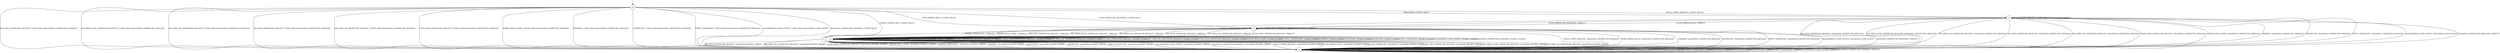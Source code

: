 digraph g {

	s0 [shape="circle" label="s0"];
	s1 [shape="circle" label="s1"];
	s2 [shape="circle" label="s2"];
	s3 [shape="circle" label="s3"];
	s4 [shape="circle" label="s4"];
	s5 [shape="circle" label="s5"];
	s0 -> s3 [label="HELLO_VERIFY_REQUEST / CLIENT_HELLO+"];
	s0 -> s2 [label="ECDH_SERVER_HELLO / CLIENT_HELLO"];
	s0 -> s2 [label="ECDH_SERVER_KEY_EXCHANGE / CLIENT_HELLO"];
	s0 -> s1 [label="RSA_SIGN_CERTIFICATE_REQUEST / CLIENT_HELLO|Alert(FATAL,UNEXPECTED_MESSAGE)"];
	s0 -> s1 [label="RSA_FIXED_ECDH_CERTIFICATE_REQUEST / CLIENT_HELLO|Alert(FATAL,UNEXPECTED_MESSAGE)"];
	s0 -> s1 [label="RSA_FIXED_DH_CERTIFICATE_REQUEST / CLIENT_HELLO|Alert(FATAL,UNEXPECTED_MESSAGE)"];
	s0 -> s1 [label="DSS_SIGN_CERTIFICATE_REQUEST / CLIENT_HELLO|Alert(FATAL,UNEXPECTED_MESSAGE)"];
	s0 -> s1 [label="DSS_FIXED_DH_CERTIFICATE_REQUEST / CLIENT_HELLO|Alert(FATAL,UNEXPECTED_MESSAGE)"];
	s0 -> s1 [label="ECDSA_SIGN_CERTIFICATE_REQUEST / CLIENT_HELLO|Alert(FATAL,UNEXPECTED_MESSAGE)"];
	s0 -> s1 [label="SERVER_HELLO_DONE / CLIENT_HELLO|Alert(FATAL,UNEXPECTED_MESSAGE)"];
	s0 -> s4 [label="CHANGE_CIPHER_SPEC / CLIENT_HELLO"];
	s0 -> s1 [label="FINISHED / CLIENT_HELLO|Alert(FATAL,UNEXPECTED_MESSAGE)"];
	s0 -> s3 [label="APPLICATION / CLIENT_HELLO"];
	s0 -> s1 [label="CERTIFICATE / CLIENT_HELLO|Alert(FATAL,UNEXPECTED_MESSAGE)"];
	s0 -> s1 [label="EMPTY_CERTIFICATE / CLIENT_HELLO|Alert(FATAL,UNEXPECTED_MESSAGE)"];
	s0 -> s1 [label="Alert(WARNING,CLOSE_NOTIFY) / CLIENT_HELLO|Alert(FATAL,CLOSE_NOTIFY)"];
	s0 -> s1 [label="Alert(FATAL,UNEXPECTED_MESSAGE) / CLIENT_HELLO"];
	s1 -> s1 [label="HELLO_VERIFY_REQUEST / TIMEOUT"];
	s1 -> s1 [label="ECDH_SERVER_HELLO / TIMEOUT"];
	s1 -> s1 [label="ECDH_SERVER_KEY_EXCHANGE / TIMEOUT"];
	s1 -> s1 [label="RSA_SIGN_CERTIFICATE_REQUEST / TIMEOUT"];
	s1 -> s1 [label="RSA_FIXED_ECDH_CERTIFICATE_REQUEST / TIMEOUT"];
	s1 -> s1 [label="RSA_FIXED_DH_CERTIFICATE_REQUEST / TIMEOUT"];
	s1 -> s1 [label="DSS_SIGN_CERTIFICATE_REQUEST / TIMEOUT"];
	s1 -> s1 [label="DSS_FIXED_DH_CERTIFICATE_REQUEST / TIMEOUT"];
	s1 -> s1 [label="ECDSA_SIGN_CERTIFICATE_REQUEST / TIMEOUT"];
	s1 -> s1 [label="SERVER_HELLO_DONE / TIMEOUT"];
	s1 -> s1 [label="CHANGE_CIPHER_SPEC / TIMEOUT"];
	s1 -> s1 [label="FINISHED / TIMEOUT"];
	s1 -> s1 [label="APPLICATION / TIMEOUT"];
	s1 -> s1 [label="CERTIFICATE / TIMEOUT"];
	s1 -> s1 [label="EMPTY_CERTIFICATE / TIMEOUT"];
	s1 -> s1 [label="Alert(WARNING,CLOSE_NOTIFY) / TIMEOUT"];
	s1 -> s1 [label="Alert(FATAL,UNEXPECTED_MESSAGE) / TIMEOUT"];
	s2 -> s1 [label="HELLO_VERIFY_REQUEST / Alert(FATAL,UNEXPECTED_MESSAGE)"];
	s2 -> s1 [label="ECDH_SERVER_HELLO / Alert(FATAL,UNEXPECTED_MESSAGE)"];
	s2 -> s2 [label="ECDH_SERVER_KEY_EXCHANGE / TIMEOUT"];
	s2 -> s5 [label="RSA_SIGN_CERTIFICATE_REQUEST / TIMEOUT"];
	s2 -> s5 [label="RSA_FIXED_ECDH_CERTIFICATE_REQUEST / TIMEOUT"];
	s2 -> s5 [label="RSA_FIXED_DH_CERTIFICATE_REQUEST / TIMEOUT"];
	s2 -> s5 [label="DSS_SIGN_CERTIFICATE_REQUEST / TIMEOUT"];
	s2 -> s5 [label="DSS_FIXED_DH_CERTIFICATE_REQUEST / TIMEOUT"];
	s2 -> s5 [label="ECDSA_SIGN_CERTIFICATE_REQUEST / TIMEOUT"];
	s2 -> s5 [label="SERVER_HELLO_DONE / TIMEOUT"];
	s2 -> s4 [label="CHANGE_CIPHER_SPEC / TIMEOUT"];
	s2 -> s1 [label="FINISHED / Alert(FATAL,UNEXPECTED_MESSAGE)"];
	s2 -> s2 [label="APPLICATION / TIMEOUT"];
	s2 -> s1 [label="CERTIFICATE / Alert(FATAL,UNEXPECTED_MESSAGE)"];
	s2 -> s1 [label="EMPTY_CERTIFICATE / Alert(FATAL,UNEXPECTED_MESSAGE)"];
	s2 -> s1 [label="Alert(WARNING,CLOSE_NOTIFY) / Alert(FATAL,CLOSE_NOTIFY)"];
	s2 -> s1 [label="Alert(FATAL,UNEXPECTED_MESSAGE) / TIMEOUT"];
	s3 -> s3 [label="HELLO_VERIFY_REQUEST / CLIENT_HELLO"];
	s3 -> s2 [label="ECDH_SERVER_HELLO / TIMEOUT"];
	s3 -> s2 [label="ECDH_SERVER_KEY_EXCHANGE / TIMEOUT"];
	s3 -> s1 [label="RSA_SIGN_CERTIFICATE_REQUEST / Alert(FATAL,UNEXPECTED_MESSAGE)"];
	s3 -> s1 [label="RSA_FIXED_ECDH_CERTIFICATE_REQUEST / Alert(FATAL,UNEXPECTED_MESSAGE)"];
	s3 -> s1 [label="RSA_FIXED_DH_CERTIFICATE_REQUEST / Alert(FATAL,UNEXPECTED_MESSAGE)"];
	s3 -> s1 [label="DSS_SIGN_CERTIFICATE_REQUEST / Alert(FATAL,UNEXPECTED_MESSAGE)"];
	s3 -> s1 [label="DSS_FIXED_DH_CERTIFICATE_REQUEST / Alert(FATAL,UNEXPECTED_MESSAGE)"];
	s3 -> s1 [label="ECDSA_SIGN_CERTIFICATE_REQUEST / Alert(FATAL,UNEXPECTED_MESSAGE)"];
	s3 -> s1 [label="SERVER_HELLO_DONE / Alert(FATAL,UNEXPECTED_MESSAGE)"];
	s3 -> s4 [label="CHANGE_CIPHER_SPEC / TIMEOUT"];
	s3 -> s1 [label="FINISHED / Alert(FATAL,UNEXPECTED_MESSAGE)"];
	s3 -> s3 [label="APPLICATION / TIMEOUT"];
	s3 -> s1 [label="CERTIFICATE / Alert(FATAL,UNEXPECTED_MESSAGE)"];
	s3 -> s1 [label="EMPTY_CERTIFICATE / Alert(FATAL,UNEXPECTED_MESSAGE)"];
	s3 -> s1 [label="Alert(WARNING,CLOSE_NOTIFY) / Alert(FATAL,CLOSE_NOTIFY)"];
	s3 -> s1 [label="Alert(FATAL,UNEXPECTED_MESSAGE) / TIMEOUT"];
	s4 -> s1 [label="HELLO_VERIFY_REQUEST / Alert(FATAL,DECRYPT_ERROR)"];
	s4 -> s1 [label="ECDH_SERVER_HELLO / Alert(FATAL,DECRYPT_ERROR)"];
	s4 -> s1 [label="ECDH_SERVER_KEY_EXCHANGE / Alert(FATAL,DECRYPT_ERROR)"];
	s4 -> s1 [label="RSA_SIGN_CERTIFICATE_REQUEST / Alert(FATAL,DECRYPT_ERROR)"];
	s4 -> s1 [label="RSA_FIXED_ECDH_CERTIFICATE_REQUEST / Alert(FATAL,DECRYPT_ERROR)"];
	s4 -> s1 [label="RSA_FIXED_DH_CERTIFICATE_REQUEST / Alert(FATAL,DECRYPT_ERROR)"];
	s4 -> s1 [label="DSS_SIGN_CERTIFICATE_REQUEST / Alert(FATAL,DECRYPT_ERROR)"];
	s4 -> s1 [label="DSS_FIXED_DH_CERTIFICATE_REQUEST / Alert(FATAL,DECRYPT_ERROR)"];
	s4 -> s1 [label="ECDSA_SIGN_CERTIFICATE_REQUEST / Alert(FATAL,DECRYPT_ERROR)"];
	s4 -> s1 [label="SERVER_HELLO_DONE / Alert(FATAL,DECRYPT_ERROR)"];
	s4 -> s1 [label="CHANGE_CIPHER_SPEC / Alert(FATAL,DECRYPT_ERROR)"];
	s4 -> s1 [label="FINISHED / Alert(FATAL,DECRYPT_ERROR)"];
	s4 -> s1 [label="APPLICATION / Alert(FATAL,DECRYPT_ERROR)"];
	s4 -> s1 [label="CERTIFICATE / Alert(FATAL,DECRYPT_ERROR)"];
	s4 -> s1 [label="EMPTY_CERTIFICATE / Alert(FATAL,DECRYPT_ERROR)"];
	s4 -> s1 [label="Alert(WARNING,CLOSE_NOTIFY) / Alert(FATAL,DECRYPT_ERROR)"];
	s4 -> s1 [label="Alert(FATAL,UNEXPECTED_MESSAGE) / Alert(FATAL,DECRYPT_ERROR)"];
	s5 -> s5 [label="HELLO_VERIFY_REQUEST / SOCKET_CLOSED"];
	s5 -> s5 [label="ECDH_SERVER_HELLO / SOCKET_CLOSED"];
	s5 -> s5 [label="ECDH_SERVER_KEY_EXCHANGE / SOCKET_CLOSED"];
	s5 -> s5 [label="RSA_SIGN_CERTIFICATE_REQUEST / SOCKET_CLOSED"];
	s5 -> s5 [label="RSA_FIXED_ECDH_CERTIFICATE_REQUEST / SOCKET_CLOSED"];
	s5 -> s5 [label="RSA_FIXED_DH_CERTIFICATE_REQUEST / SOCKET_CLOSED"];
	s5 -> s5 [label="DSS_SIGN_CERTIFICATE_REQUEST / SOCKET_CLOSED"];
	s5 -> s5 [label="DSS_FIXED_DH_CERTIFICATE_REQUEST / SOCKET_CLOSED"];
	s5 -> s5 [label="ECDSA_SIGN_CERTIFICATE_REQUEST / SOCKET_CLOSED"];
	s5 -> s5 [label="SERVER_HELLO_DONE / SOCKET_CLOSED"];
	s5 -> s5 [label="CHANGE_CIPHER_SPEC / SOCKET_CLOSED"];
	s5 -> s5 [label="FINISHED / SOCKET_CLOSED"];
	s5 -> s5 [label="APPLICATION / SOCKET_CLOSED"];
	s5 -> s5 [label="CERTIFICATE / SOCKET_CLOSED"];
	s5 -> s5 [label="EMPTY_CERTIFICATE / SOCKET_CLOSED"];
	s5 -> s5 [label="Alert(WARNING,CLOSE_NOTIFY) / SOCKET_CLOSED"];
	s5 -> s5 [label="Alert(FATAL,UNEXPECTED_MESSAGE) / SOCKET_CLOSED"];

__start0 [label="" shape="none" width="0" height="0"];
__start0 -> s0;

}
